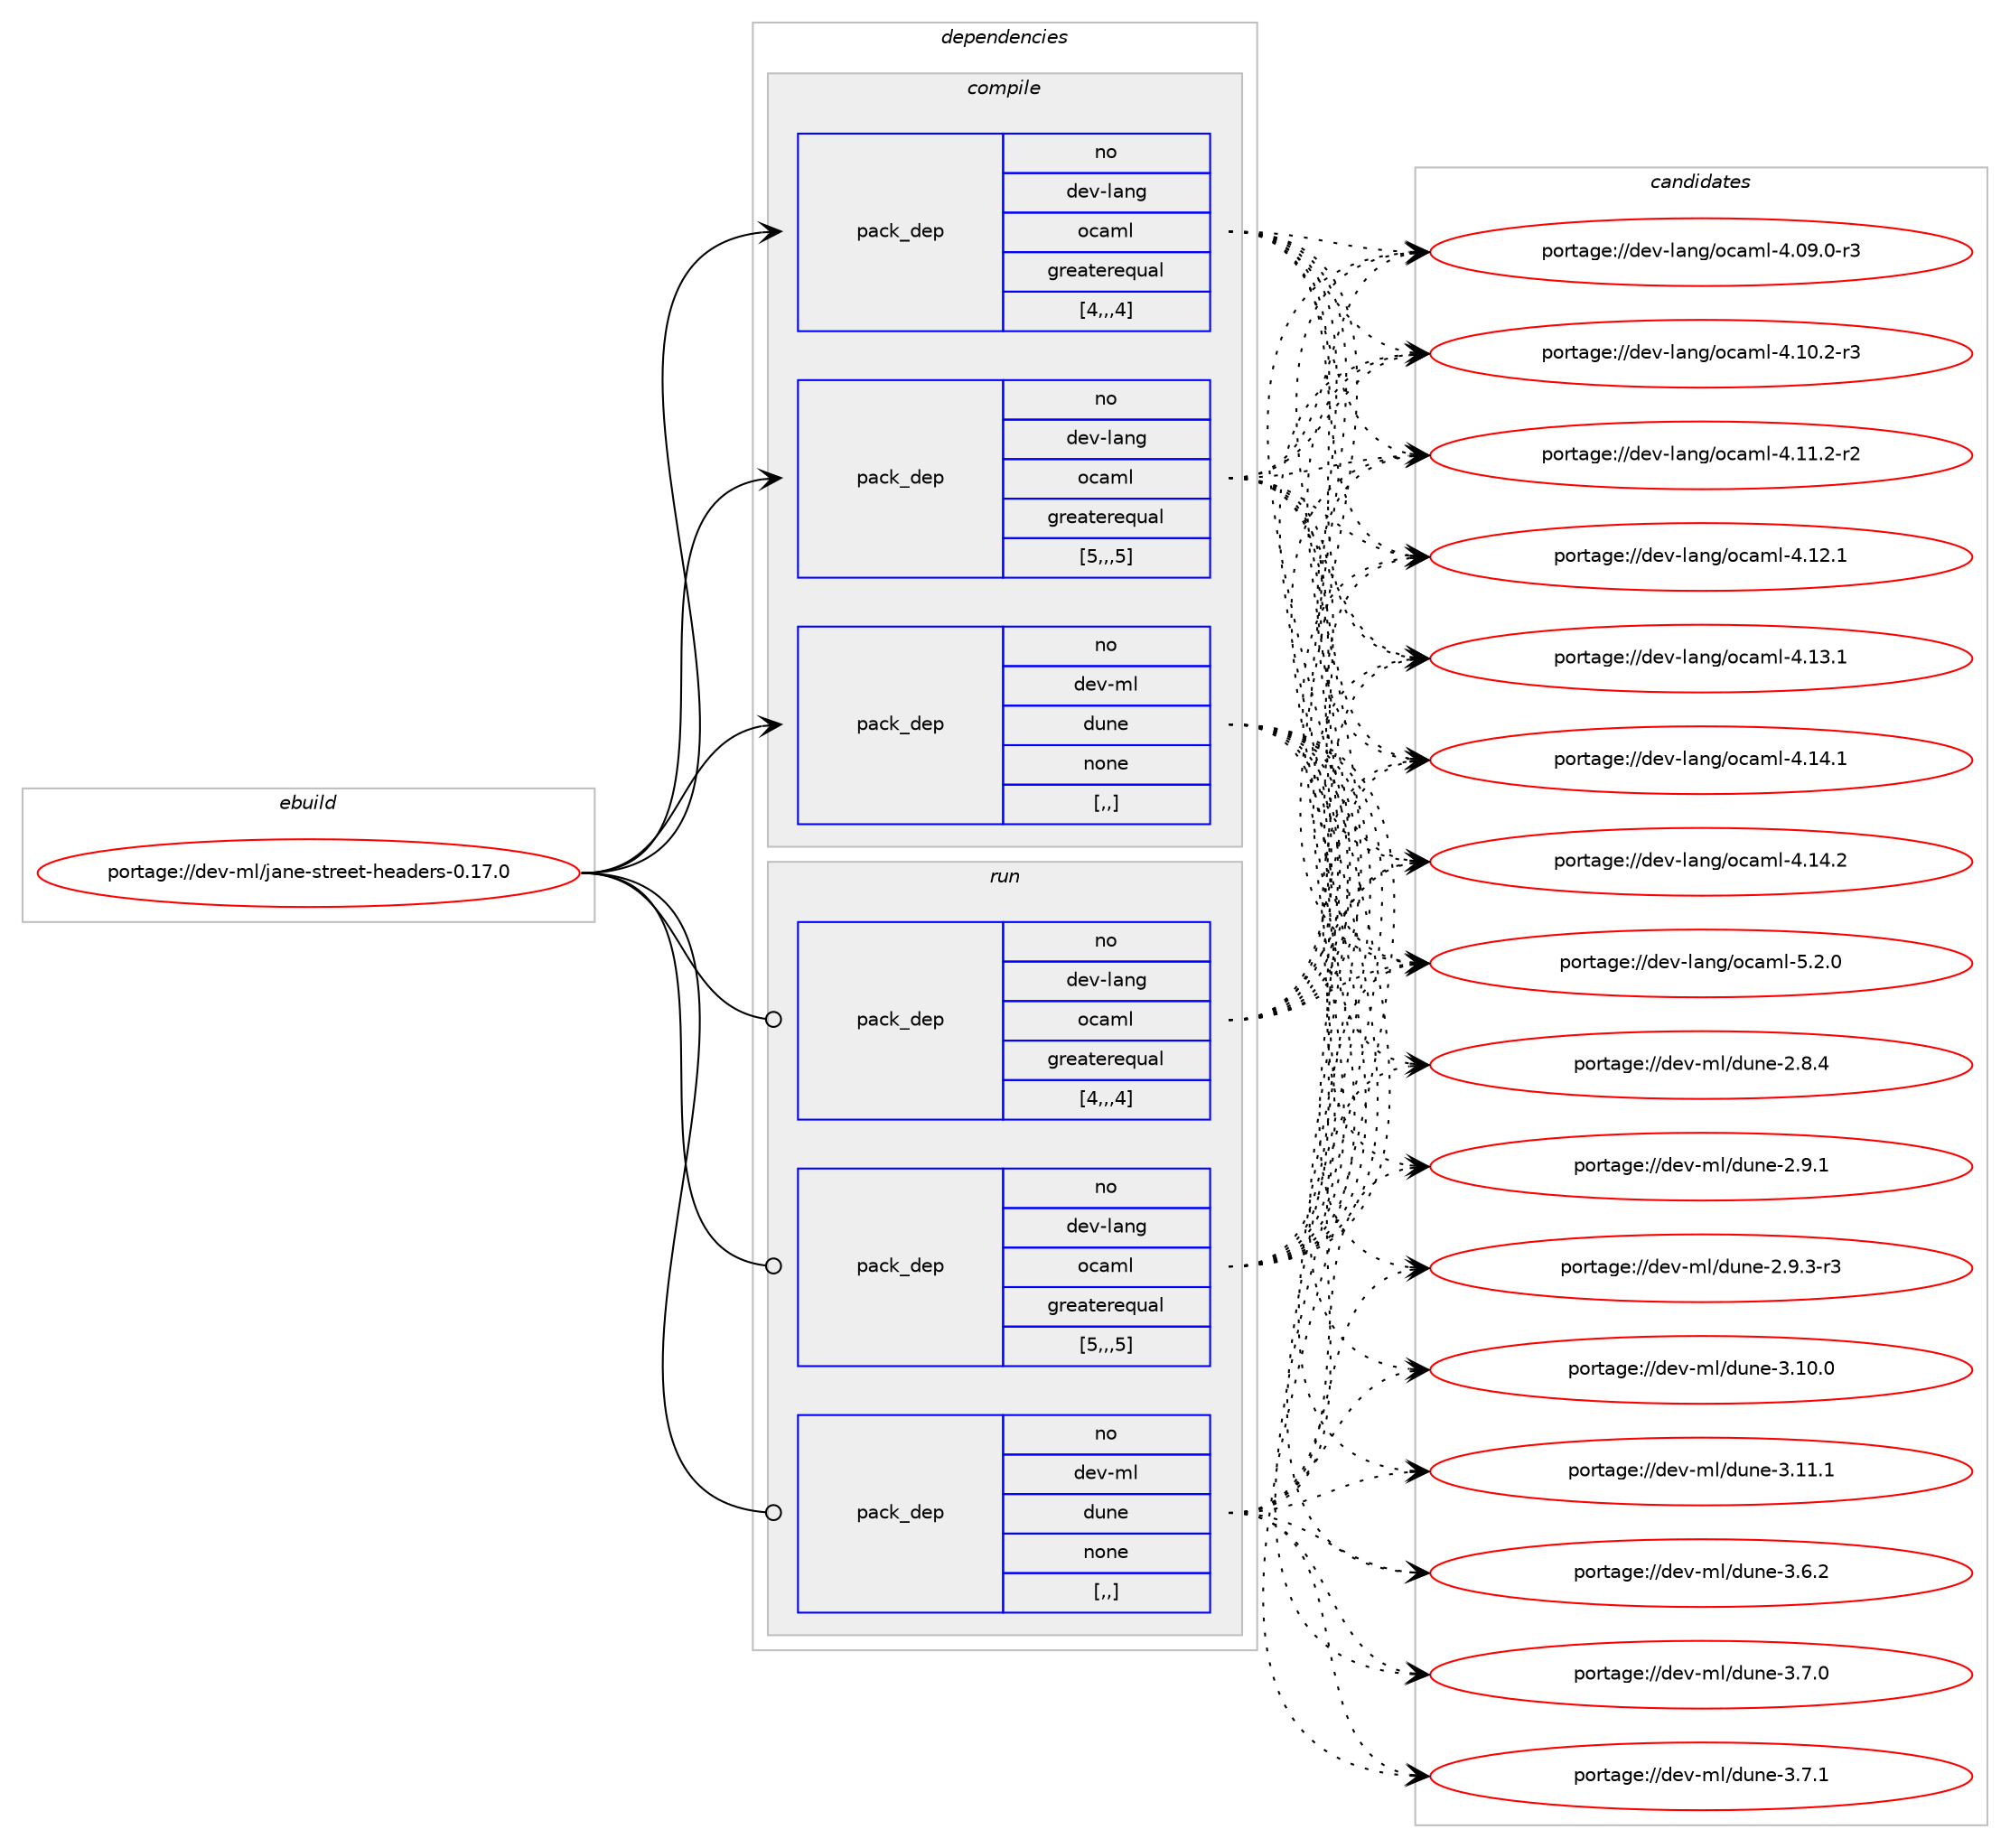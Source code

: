 digraph prolog {

# *************
# Graph options
# *************

newrank=true;
concentrate=true;
compound=true;
graph [rankdir=LR,fontname=Helvetica,fontsize=10,ranksep=1.5];#, ranksep=2.5, nodesep=0.2];
edge  [arrowhead=vee];
node  [fontname=Helvetica,fontsize=10];

# **********
# The ebuild
# **********

subgraph cluster_leftcol {
color=gray;
rank=same;
label=<<i>ebuild</i>>;
id [label="portage://dev-ml/jane-street-headers-0.17.0", color=red, width=4, href="../dev-ml/jane-street-headers-0.17.0.svg"];
}

# ****************
# The dependencies
# ****************

subgraph cluster_midcol {
color=gray;
label=<<i>dependencies</i>>;
subgraph cluster_compile {
fillcolor="#eeeeee";
style=filled;
label=<<i>compile</i>>;
subgraph pack86696 {
dependency116337 [label=<<TABLE BORDER="0" CELLBORDER="1" CELLSPACING="0" CELLPADDING="4" WIDTH="220"><TR><TD ROWSPAN="6" CELLPADDING="30">pack_dep</TD></TR><TR><TD WIDTH="110">no</TD></TR><TR><TD>dev-lang</TD></TR><TR><TD>ocaml</TD></TR><TR><TD>greaterequal</TD></TR><TR><TD>[4,,,4]</TD></TR></TABLE>>, shape=none, color=blue];
}
id:e -> dependency116337:w [weight=20,style="solid",arrowhead="vee"];
subgraph pack86697 {
dependency116338 [label=<<TABLE BORDER="0" CELLBORDER="1" CELLSPACING="0" CELLPADDING="4" WIDTH="220"><TR><TD ROWSPAN="6" CELLPADDING="30">pack_dep</TD></TR><TR><TD WIDTH="110">no</TD></TR><TR><TD>dev-lang</TD></TR><TR><TD>ocaml</TD></TR><TR><TD>greaterequal</TD></TR><TR><TD>[5,,,5]</TD></TR></TABLE>>, shape=none, color=blue];
}
id:e -> dependency116338:w [weight=20,style="solid",arrowhead="vee"];
subgraph pack86698 {
dependency116339 [label=<<TABLE BORDER="0" CELLBORDER="1" CELLSPACING="0" CELLPADDING="4" WIDTH="220"><TR><TD ROWSPAN="6" CELLPADDING="30">pack_dep</TD></TR><TR><TD WIDTH="110">no</TD></TR><TR><TD>dev-ml</TD></TR><TR><TD>dune</TD></TR><TR><TD>none</TD></TR><TR><TD>[,,]</TD></TR></TABLE>>, shape=none, color=blue];
}
id:e -> dependency116339:w [weight=20,style="solid",arrowhead="vee"];
}
subgraph cluster_compileandrun {
fillcolor="#eeeeee";
style=filled;
label=<<i>compile and run</i>>;
}
subgraph cluster_run {
fillcolor="#eeeeee";
style=filled;
label=<<i>run</i>>;
subgraph pack86699 {
dependency116340 [label=<<TABLE BORDER="0" CELLBORDER="1" CELLSPACING="0" CELLPADDING="4" WIDTH="220"><TR><TD ROWSPAN="6" CELLPADDING="30">pack_dep</TD></TR><TR><TD WIDTH="110">no</TD></TR><TR><TD>dev-lang</TD></TR><TR><TD>ocaml</TD></TR><TR><TD>greaterequal</TD></TR><TR><TD>[4,,,4]</TD></TR></TABLE>>, shape=none, color=blue];
}
id:e -> dependency116340:w [weight=20,style="solid",arrowhead="odot"];
subgraph pack86700 {
dependency116341 [label=<<TABLE BORDER="0" CELLBORDER="1" CELLSPACING="0" CELLPADDING="4" WIDTH="220"><TR><TD ROWSPAN="6" CELLPADDING="30">pack_dep</TD></TR><TR><TD WIDTH="110">no</TD></TR><TR><TD>dev-lang</TD></TR><TR><TD>ocaml</TD></TR><TR><TD>greaterequal</TD></TR><TR><TD>[5,,,5]</TD></TR></TABLE>>, shape=none, color=blue];
}
id:e -> dependency116341:w [weight=20,style="solid",arrowhead="odot"];
subgraph pack86701 {
dependency116342 [label=<<TABLE BORDER="0" CELLBORDER="1" CELLSPACING="0" CELLPADDING="4" WIDTH="220"><TR><TD ROWSPAN="6" CELLPADDING="30">pack_dep</TD></TR><TR><TD WIDTH="110">no</TD></TR><TR><TD>dev-ml</TD></TR><TR><TD>dune</TD></TR><TR><TD>none</TD></TR><TR><TD>[,,]</TD></TR></TABLE>>, shape=none, color=blue];
}
id:e -> dependency116342:w [weight=20,style="solid",arrowhead="odot"];
}
}

# **************
# The candidates
# **************

subgraph cluster_choices {
rank=same;
color=gray;
label=<<i>candidates</i>>;

subgraph choice86696 {
color=black;
nodesep=1;
choice1001011184510897110103471119997109108455246485746484511451 [label="portage://dev-lang/ocaml-4.09.0-r3", color=red, width=4,href="../dev-lang/ocaml-4.09.0-r3.svg"];
choice1001011184510897110103471119997109108455246494846504511451 [label="portage://dev-lang/ocaml-4.10.2-r3", color=red, width=4,href="../dev-lang/ocaml-4.10.2-r3.svg"];
choice1001011184510897110103471119997109108455246494946504511450 [label="portage://dev-lang/ocaml-4.11.2-r2", color=red, width=4,href="../dev-lang/ocaml-4.11.2-r2.svg"];
choice100101118451089711010347111999710910845524649504649 [label="portage://dev-lang/ocaml-4.12.1", color=red, width=4,href="../dev-lang/ocaml-4.12.1.svg"];
choice100101118451089711010347111999710910845524649514649 [label="portage://dev-lang/ocaml-4.13.1", color=red, width=4,href="../dev-lang/ocaml-4.13.1.svg"];
choice100101118451089711010347111999710910845524649524649 [label="portage://dev-lang/ocaml-4.14.1", color=red, width=4,href="../dev-lang/ocaml-4.14.1.svg"];
choice100101118451089711010347111999710910845524649524650 [label="portage://dev-lang/ocaml-4.14.2", color=red, width=4,href="../dev-lang/ocaml-4.14.2.svg"];
choice1001011184510897110103471119997109108455346504648 [label="portage://dev-lang/ocaml-5.2.0", color=red, width=4,href="../dev-lang/ocaml-5.2.0.svg"];
dependency116337:e -> choice1001011184510897110103471119997109108455246485746484511451:w [style=dotted,weight="100"];
dependency116337:e -> choice1001011184510897110103471119997109108455246494846504511451:w [style=dotted,weight="100"];
dependency116337:e -> choice1001011184510897110103471119997109108455246494946504511450:w [style=dotted,weight="100"];
dependency116337:e -> choice100101118451089711010347111999710910845524649504649:w [style=dotted,weight="100"];
dependency116337:e -> choice100101118451089711010347111999710910845524649514649:w [style=dotted,weight="100"];
dependency116337:e -> choice100101118451089711010347111999710910845524649524649:w [style=dotted,weight="100"];
dependency116337:e -> choice100101118451089711010347111999710910845524649524650:w [style=dotted,weight="100"];
dependency116337:e -> choice1001011184510897110103471119997109108455346504648:w [style=dotted,weight="100"];
}
subgraph choice86697 {
color=black;
nodesep=1;
choice1001011184510897110103471119997109108455246485746484511451 [label="portage://dev-lang/ocaml-4.09.0-r3", color=red, width=4,href="../dev-lang/ocaml-4.09.0-r3.svg"];
choice1001011184510897110103471119997109108455246494846504511451 [label="portage://dev-lang/ocaml-4.10.2-r3", color=red, width=4,href="../dev-lang/ocaml-4.10.2-r3.svg"];
choice1001011184510897110103471119997109108455246494946504511450 [label="portage://dev-lang/ocaml-4.11.2-r2", color=red, width=4,href="../dev-lang/ocaml-4.11.2-r2.svg"];
choice100101118451089711010347111999710910845524649504649 [label="portage://dev-lang/ocaml-4.12.1", color=red, width=4,href="../dev-lang/ocaml-4.12.1.svg"];
choice100101118451089711010347111999710910845524649514649 [label="portage://dev-lang/ocaml-4.13.1", color=red, width=4,href="../dev-lang/ocaml-4.13.1.svg"];
choice100101118451089711010347111999710910845524649524649 [label="portage://dev-lang/ocaml-4.14.1", color=red, width=4,href="../dev-lang/ocaml-4.14.1.svg"];
choice100101118451089711010347111999710910845524649524650 [label="portage://dev-lang/ocaml-4.14.2", color=red, width=4,href="../dev-lang/ocaml-4.14.2.svg"];
choice1001011184510897110103471119997109108455346504648 [label="portage://dev-lang/ocaml-5.2.0", color=red, width=4,href="../dev-lang/ocaml-5.2.0.svg"];
dependency116338:e -> choice1001011184510897110103471119997109108455246485746484511451:w [style=dotted,weight="100"];
dependency116338:e -> choice1001011184510897110103471119997109108455246494846504511451:w [style=dotted,weight="100"];
dependency116338:e -> choice1001011184510897110103471119997109108455246494946504511450:w [style=dotted,weight="100"];
dependency116338:e -> choice100101118451089711010347111999710910845524649504649:w [style=dotted,weight="100"];
dependency116338:e -> choice100101118451089711010347111999710910845524649514649:w [style=dotted,weight="100"];
dependency116338:e -> choice100101118451089711010347111999710910845524649524649:w [style=dotted,weight="100"];
dependency116338:e -> choice100101118451089711010347111999710910845524649524650:w [style=dotted,weight="100"];
dependency116338:e -> choice1001011184510897110103471119997109108455346504648:w [style=dotted,weight="100"];
}
subgraph choice86698 {
color=black;
nodesep=1;
choice1001011184510910847100117110101455046564652 [label="portage://dev-ml/dune-2.8.4", color=red, width=4,href="../dev-ml/dune-2.8.4.svg"];
choice1001011184510910847100117110101455046574649 [label="portage://dev-ml/dune-2.9.1", color=red, width=4,href="../dev-ml/dune-2.9.1.svg"];
choice10010111845109108471001171101014550465746514511451 [label="portage://dev-ml/dune-2.9.3-r3", color=red, width=4,href="../dev-ml/dune-2.9.3-r3.svg"];
choice100101118451091084710011711010145514649484648 [label="portage://dev-ml/dune-3.10.0", color=red, width=4,href="../dev-ml/dune-3.10.0.svg"];
choice100101118451091084710011711010145514649494649 [label="portage://dev-ml/dune-3.11.1", color=red, width=4,href="../dev-ml/dune-3.11.1.svg"];
choice1001011184510910847100117110101455146544650 [label="portage://dev-ml/dune-3.6.2", color=red, width=4,href="../dev-ml/dune-3.6.2.svg"];
choice1001011184510910847100117110101455146554648 [label="portage://dev-ml/dune-3.7.0", color=red, width=4,href="../dev-ml/dune-3.7.0.svg"];
choice1001011184510910847100117110101455146554649 [label="portage://dev-ml/dune-3.7.1", color=red, width=4,href="../dev-ml/dune-3.7.1.svg"];
dependency116339:e -> choice1001011184510910847100117110101455046564652:w [style=dotted,weight="100"];
dependency116339:e -> choice1001011184510910847100117110101455046574649:w [style=dotted,weight="100"];
dependency116339:e -> choice10010111845109108471001171101014550465746514511451:w [style=dotted,weight="100"];
dependency116339:e -> choice100101118451091084710011711010145514649484648:w [style=dotted,weight="100"];
dependency116339:e -> choice100101118451091084710011711010145514649494649:w [style=dotted,weight="100"];
dependency116339:e -> choice1001011184510910847100117110101455146544650:w [style=dotted,weight="100"];
dependency116339:e -> choice1001011184510910847100117110101455146554648:w [style=dotted,weight="100"];
dependency116339:e -> choice1001011184510910847100117110101455146554649:w [style=dotted,weight="100"];
}
subgraph choice86699 {
color=black;
nodesep=1;
choice1001011184510897110103471119997109108455246485746484511451 [label="portage://dev-lang/ocaml-4.09.0-r3", color=red, width=4,href="../dev-lang/ocaml-4.09.0-r3.svg"];
choice1001011184510897110103471119997109108455246494846504511451 [label="portage://dev-lang/ocaml-4.10.2-r3", color=red, width=4,href="../dev-lang/ocaml-4.10.2-r3.svg"];
choice1001011184510897110103471119997109108455246494946504511450 [label="portage://dev-lang/ocaml-4.11.2-r2", color=red, width=4,href="../dev-lang/ocaml-4.11.2-r2.svg"];
choice100101118451089711010347111999710910845524649504649 [label="portage://dev-lang/ocaml-4.12.1", color=red, width=4,href="../dev-lang/ocaml-4.12.1.svg"];
choice100101118451089711010347111999710910845524649514649 [label="portage://dev-lang/ocaml-4.13.1", color=red, width=4,href="../dev-lang/ocaml-4.13.1.svg"];
choice100101118451089711010347111999710910845524649524649 [label="portage://dev-lang/ocaml-4.14.1", color=red, width=4,href="../dev-lang/ocaml-4.14.1.svg"];
choice100101118451089711010347111999710910845524649524650 [label="portage://dev-lang/ocaml-4.14.2", color=red, width=4,href="../dev-lang/ocaml-4.14.2.svg"];
choice1001011184510897110103471119997109108455346504648 [label="portage://dev-lang/ocaml-5.2.0", color=red, width=4,href="../dev-lang/ocaml-5.2.0.svg"];
dependency116340:e -> choice1001011184510897110103471119997109108455246485746484511451:w [style=dotted,weight="100"];
dependency116340:e -> choice1001011184510897110103471119997109108455246494846504511451:w [style=dotted,weight="100"];
dependency116340:e -> choice1001011184510897110103471119997109108455246494946504511450:w [style=dotted,weight="100"];
dependency116340:e -> choice100101118451089711010347111999710910845524649504649:w [style=dotted,weight="100"];
dependency116340:e -> choice100101118451089711010347111999710910845524649514649:w [style=dotted,weight="100"];
dependency116340:e -> choice100101118451089711010347111999710910845524649524649:w [style=dotted,weight="100"];
dependency116340:e -> choice100101118451089711010347111999710910845524649524650:w [style=dotted,weight="100"];
dependency116340:e -> choice1001011184510897110103471119997109108455346504648:w [style=dotted,weight="100"];
}
subgraph choice86700 {
color=black;
nodesep=1;
choice1001011184510897110103471119997109108455246485746484511451 [label="portage://dev-lang/ocaml-4.09.0-r3", color=red, width=4,href="../dev-lang/ocaml-4.09.0-r3.svg"];
choice1001011184510897110103471119997109108455246494846504511451 [label="portage://dev-lang/ocaml-4.10.2-r3", color=red, width=4,href="../dev-lang/ocaml-4.10.2-r3.svg"];
choice1001011184510897110103471119997109108455246494946504511450 [label="portage://dev-lang/ocaml-4.11.2-r2", color=red, width=4,href="../dev-lang/ocaml-4.11.2-r2.svg"];
choice100101118451089711010347111999710910845524649504649 [label="portage://dev-lang/ocaml-4.12.1", color=red, width=4,href="../dev-lang/ocaml-4.12.1.svg"];
choice100101118451089711010347111999710910845524649514649 [label="portage://dev-lang/ocaml-4.13.1", color=red, width=4,href="../dev-lang/ocaml-4.13.1.svg"];
choice100101118451089711010347111999710910845524649524649 [label="portage://dev-lang/ocaml-4.14.1", color=red, width=4,href="../dev-lang/ocaml-4.14.1.svg"];
choice100101118451089711010347111999710910845524649524650 [label="portage://dev-lang/ocaml-4.14.2", color=red, width=4,href="../dev-lang/ocaml-4.14.2.svg"];
choice1001011184510897110103471119997109108455346504648 [label="portage://dev-lang/ocaml-5.2.0", color=red, width=4,href="../dev-lang/ocaml-5.2.0.svg"];
dependency116341:e -> choice1001011184510897110103471119997109108455246485746484511451:w [style=dotted,weight="100"];
dependency116341:e -> choice1001011184510897110103471119997109108455246494846504511451:w [style=dotted,weight="100"];
dependency116341:e -> choice1001011184510897110103471119997109108455246494946504511450:w [style=dotted,weight="100"];
dependency116341:e -> choice100101118451089711010347111999710910845524649504649:w [style=dotted,weight="100"];
dependency116341:e -> choice100101118451089711010347111999710910845524649514649:w [style=dotted,weight="100"];
dependency116341:e -> choice100101118451089711010347111999710910845524649524649:w [style=dotted,weight="100"];
dependency116341:e -> choice100101118451089711010347111999710910845524649524650:w [style=dotted,weight="100"];
dependency116341:e -> choice1001011184510897110103471119997109108455346504648:w [style=dotted,weight="100"];
}
subgraph choice86701 {
color=black;
nodesep=1;
choice1001011184510910847100117110101455046564652 [label="portage://dev-ml/dune-2.8.4", color=red, width=4,href="../dev-ml/dune-2.8.4.svg"];
choice1001011184510910847100117110101455046574649 [label="portage://dev-ml/dune-2.9.1", color=red, width=4,href="../dev-ml/dune-2.9.1.svg"];
choice10010111845109108471001171101014550465746514511451 [label="portage://dev-ml/dune-2.9.3-r3", color=red, width=4,href="../dev-ml/dune-2.9.3-r3.svg"];
choice100101118451091084710011711010145514649484648 [label="portage://dev-ml/dune-3.10.0", color=red, width=4,href="../dev-ml/dune-3.10.0.svg"];
choice100101118451091084710011711010145514649494649 [label="portage://dev-ml/dune-3.11.1", color=red, width=4,href="../dev-ml/dune-3.11.1.svg"];
choice1001011184510910847100117110101455146544650 [label="portage://dev-ml/dune-3.6.2", color=red, width=4,href="../dev-ml/dune-3.6.2.svg"];
choice1001011184510910847100117110101455146554648 [label="portage://dev-ml/dune-3.7.0", color=red, width=4,href="../dev-ml/dune-3.7.0.svg"];
choice1001011184510910847100117110101455146554649 [label="portage://dev-ml/dune-3.7.1", color=red, width=4,href="../dev-ml/dune-3.7.1.svg"];
dependency116342:e -> choice1001011184510910847100117110101455046564652:w [style=dotted,weight="100"];
dependency116342:e -> choice1001011184510910847100117110101455046574649:w [style=dotted,weight="100"];
dependency116342:e -> choice10010111845109108471001171101014550465746514511451:w [style=dotted,weight="100"];
dependency116342:e -> choice100101118451091084710011711010145514649484648:w [style=dotted,weight="100"];
dependency116342:e -> choice100101118451091084710011711010145514649494649:w [style=dotted,weight="100"];
dependency116342:e -> choice1001011184510910847100117110101455146544650:w [style=dotted,weight="100"];
dependency116342:e -> choice1001011184510910847100117110101455146554648:w [style=dotted,weight="100"];
dependency116342:e -> choice1001011184510910847100117110101455146554649:w [style=dotted,weight="100"];
}
}

}
